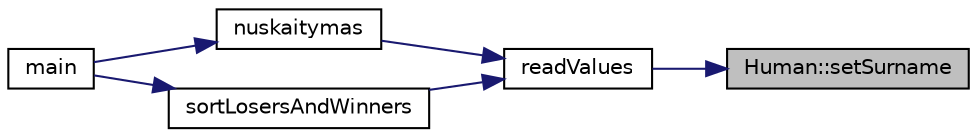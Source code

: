 digraph "Human::setSurname"
{
 // LATEX_PDF_SIZE
  edge [fontname="Helvetica",fontsize="10",labelfontname="Helvetica",labelfontsize="10"];
  node [fontname="Helvetica",fontsize="10",shape=record];
  rankdir="RL";
  Node1 [label="Human::setSurname",height=0.2,width=0.4,color="black", fillcolor="grey75", style="filled", fontcolor="black",tooltip=" "];
  Node1 -> Node2 [dir="back",color="midnightblue",fontsize="10",style="solid"];
  Node2 [label="readValues",height=0.2,width=0.4,color="black", fillcolor="white", style="filled",URL="$read_values_8cpp.html#aa81b4618def639b4f3a9e8ceaf765f2d",tooltip=" "];
  Node2 -> Node3 [dir="back",color="midnightblue",fontsize="10",style="solid"];
  Node3 [label="nuskaitymas",height=0.2,width=0.4,color="black", fillcolor="white", style="filled",URL="$nuskaitymas_8cpp.html#affdef2a117ad7e29cfecbfb69aea9f7f",tooltip=" "];
  Node3 -> Node4 [dir="back",color="midnightblue",fontsize="10",style="solid"];
  Node4 [label="main",height=0.2,width=0.4,color="black", fillcolor="white", style="filled",URL="$main_8cpp.html#a0ddf1224851353fc92bfbff6f499fa97",tooltip=" "];
  Node2 -> Node5 [dir="back",color="midnightblue",fontsize="10",style="solid"];
  Node5 [label="sortLosersAndWinners",height=0.2,width=0.4,color="black", fillcolor="white", style="filled",URL="$sort_losers_and_winners_8cpp.html#a0de3f53f04360366f9f8bba624062d9a",tooltip=" "];
  Node5 -> Node4 [dir="back",color="midnightblue",fontsize="10",style="solid"];
}
